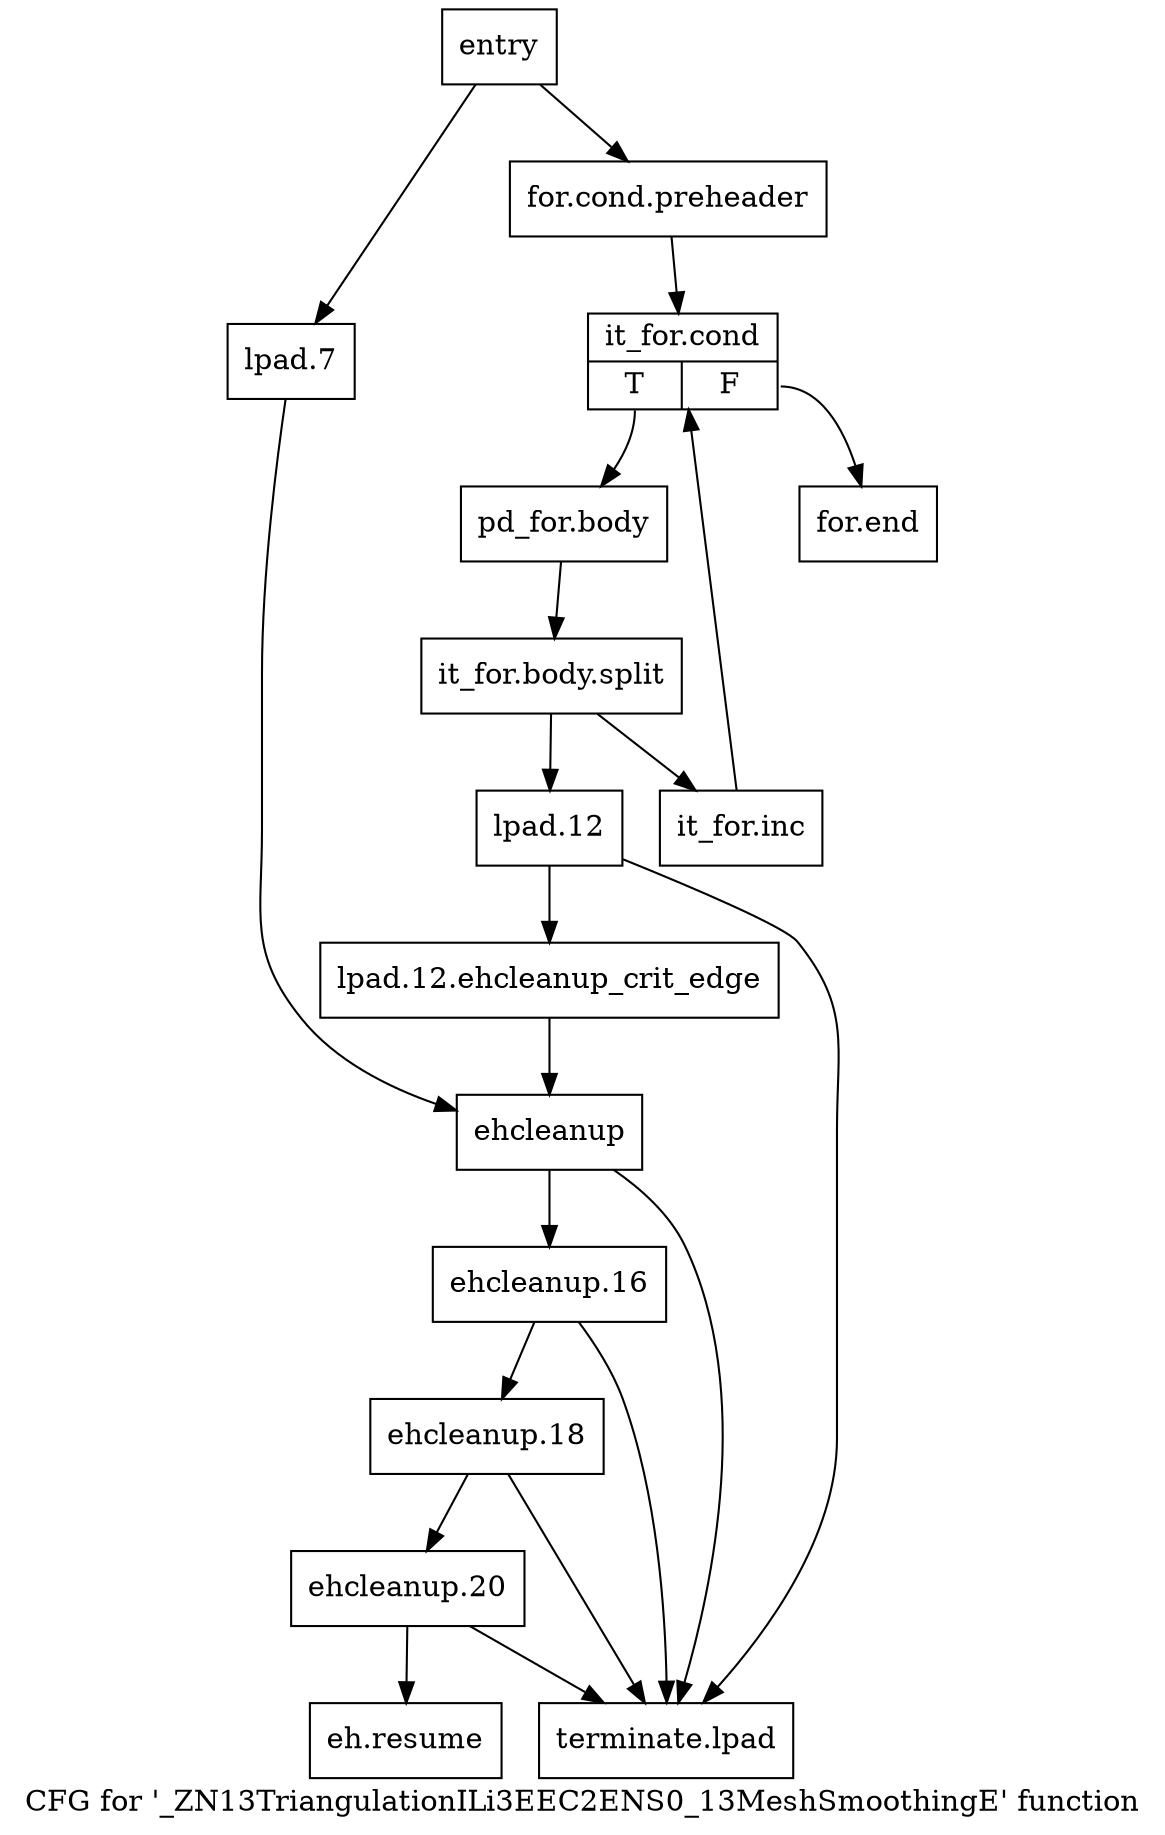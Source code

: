 digraph "CFG for '_ZN13TriangulationILi3EEC2ENS0_13MeshSmoothingE' function" {
	label="CFG for '_ZN13TriangulationILi3EEC2ENS0_13MeshSmoothingE' function";

	Node0x7981610 [shape=record,label="{entry}"];
	Node0x7981610 -> Node0x7981660;
	Node0x7981610 -> Node0x79817a0;
	Node0x7981660 [shape=record,label="{for.cond.preheader}"];
	Node0x7981660 -> Node0x79816b0;
	Node0x79816b0 [shape=record,label="{it_for.cond|{<s0>T|<s1>F}}"];
	Node0x79816b0:s0 -> Node0x7981700;
	Node0x79816b0:s1 -> Node0x7981890;
	Node0x7981700 [shape=record,label="{pd_for.body}"];
	Node0x7981700 -> Node0xb6bf120;
	Node0xb6bf120 [shape=record,label="{it_for.body.split}"];
	Node0xb6bf120 -> Node0x7981750;
	Node0xb6bf120 -> Node0x79817f0;
	Node0x7981750 [shape=record,label="{it_for.inc}"];
	Node0x7981750 -> Node0x79816b0;
	Node0x79817a0 [shape=record,label="{lpad.7}"];
	Node0x79817a0 -> Node0x79818e0;
	Node0x79817f0 [shape=record,label="{lpad.12}"];
	Node0x79817f0 -> Node0x7981840;
	Node0x79817f0 -> Node0x79a4fc0;
	Node0x7981840 [shape=record,label="{lpad.12.ehcleanup_crit_edge}"];
	Node0x7981840 -> Node0x79818e0;
	Node0x7981890 [shape=record,label="{for.end}"];
	Node0x79818e0 [shape=record,label="{ehcleanup}"];
	Node0x79818e0 -> Node0x7981930;
	Node0x79818e0 -> Node0x79a4fc0;
	Node0x7981930 [shape=record,label="{ehcleanup.16}"];
	Node0x7981930 -> Node0x79a4ed0;
	Node0x7981930 -> Node0x79a4fc0;
	Node0x79a4ed0 [shape=record,label="{ehcleanup.18}"];
	Node0x79a4ed0 -> Node0x79a4f20;
	Node0x79a4ed0 -> Node0x79a4fc0;
	Node0x79a4f20 [shape=record,label="{ehcleanup.20}"];
	Node0x79a4f20 -> Node0x79a4f70;
	Node0x79a4f20 -> Node0x79a4fc0;
	Node0x79a4f70 [shape=record,label="{eh.resume}"];
	Node0x79a4fc0 [shape=record,label="{terminate.lpad}"];
}
